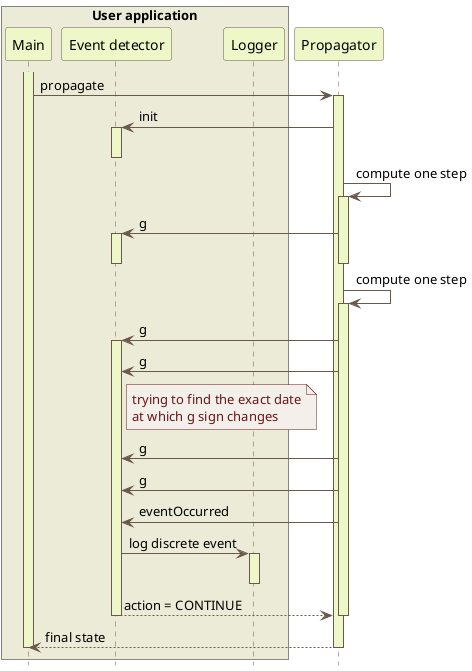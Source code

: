 ' Copyright 2002-2012 CS Communication & Systèmes
' Licensed to CS Communication & Systèmes (CS) under one or more
' contributor license agreements.  See the NOTICE file distributed with
' this work for additional information regarding copyright ownership.
' CS licenses this file to You under the Apache License, Version 2.0
' (the "License"); you may not use this file except in compliance with
' the License.  You may obtain a copy of the License at
'
'   http://www.apache.org/licenses/LICENSE-2.0
'
' Unless required by applicable law or agreed to in writing, software
' distributed under the License is distributed on an "AS IS" BASIS,
' WITHOUT WARRANTIES OR CONDITIONS OF ANY KIND, either express or implied.
' See the License for the specific language governing permissions and
' limitations under the License.
 
@startuml

  skinparam svek                                true
  skinparam NoteBackgroundColor                 #F3EFEB
  skinparam NoteBorderColor                     #691616
  skinparam NoteFontColor                       #691616
  skinparam SequenceActorBorderColor            #6A584B
  skinparam SequenceParticipantBackgroundColor  #EDF7C8
  skinparam SequenceParticipantBorderColor      #6A584B
  skinparam SequenceLifeLineBackgroundColor     #EDF7C8
  skinparam SequenceLifeLineBorderColor         #6A584B
  skinparam SequenceArrowColor                  #6A584B
  skinparam SequenceBorderColor                 #6A584B
  skinparam SequenceFontSize                    11

  hide footbox

  box "User application" #ECEBD8
    participant "Main" as U
    participant "Event detector" as E
    participant "Logger" as L
  end box

  participant Propagator

  activate U
  U -> Propagator : propagate
    activate Propagator
    Propagator -> E : init
      activate E
      deactivate E
    Propagator -> Propagator : compute one step
      activate Propagator
      Propagator -> E : g
        activate E
        deactivate E
      deactivate Propagator
    Propagator -> Propagator : compute one step
      activate Propagator
      Propagator -> E : g
        activate E
        Propagator -> E : g
        note right of E
          trying to find the exact date
          at which g sign changes
        end note
        Propagator -> E : g
        Propagator -> E : g
        Propagator -> E : eventOccurred
        E -> L : log discrete event
          activate L
          deactivate L
        E --> Propagator : action = CONTINUE
        deactivate E
      deactivate Propagator
    Propagator --> U : final state 
    deactivate Propagator
  deactivate U

@enduml
